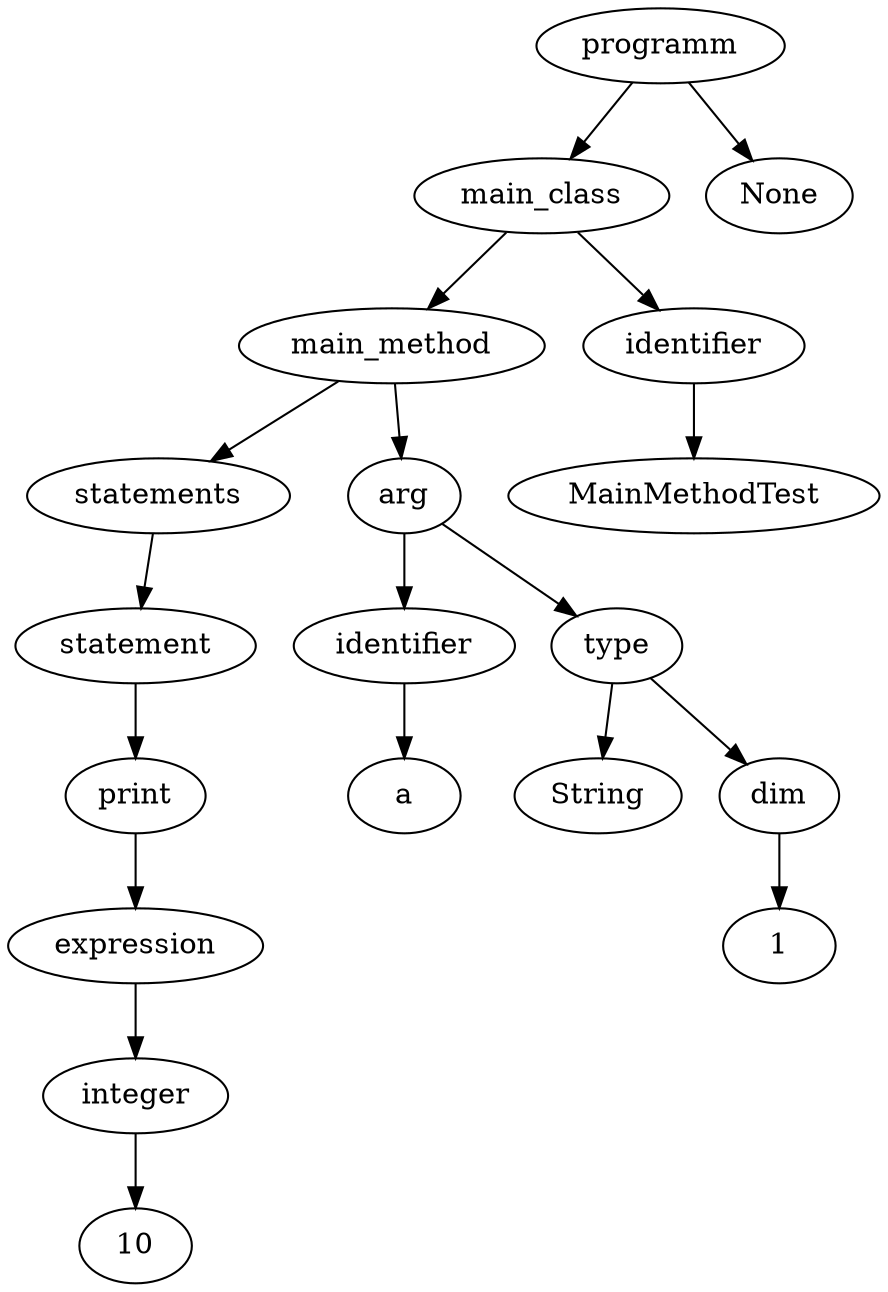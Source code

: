 strict digraph  {
	graph [ordering=out,
		rankdir=TB
	];
	node [label="\N"];
	0	 [label=programm];
	1	 [label=main_class];
	0 -> 1;
	18	 [label=None];
	0 -> 18;
	4	 [label=main_method];
	1 -> 4;
	2	 [label=identifier];
	1 -> 2;
	3	 [label=MainMethodTest];
	2 -> 3;
	12	 [label=statements];
	4 -> 12;
	5	 [label=arg];
	4 -> 5;
	10	 [label=identifier];
	5 -> 10;
	6	 [label=type];
	5 -> 6;
	9	 [label=String];
	6 -> 9;
	7	 [label=dim];
	6 -> 7;
	8	 [label=1];
	7 -> 8;
	11	 [label=a];
	10 -> 11;
	13	 [label=statement];
	12 -> 13;
	14	 [label=print];
	13 -> 14;
	15	 [label=expression];
	14 -> 15;
	16	 [label=integer];
	15 -> 16;
	17	 [label=10];
	16 -> 17;
}

